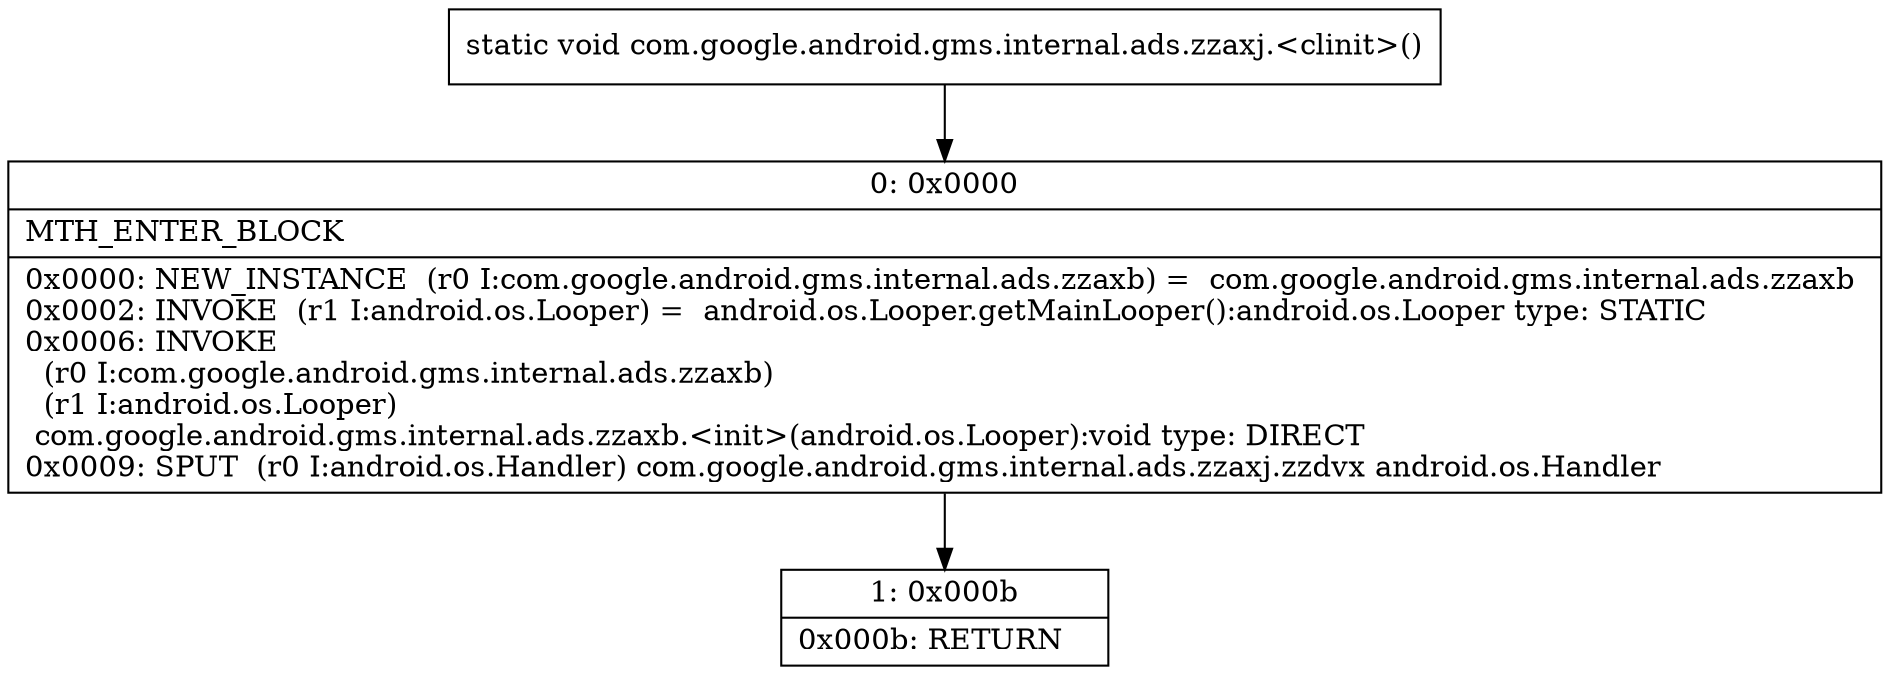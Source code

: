 digraph "CFG forcom.google.android.gms.internal.ads.zzaxj.\<clinit\>()V" {
Node_0 [shape=record,label="{0\:\ 0x0000|MTH_ENTER_BLOCK\l|0x0000: NEW_INSTANCE  (r0 I:com.google.android.gms.internal.ads.zzaxb) =  com.google.android.gms.internal.ads.zzaxb \l0x0002: INVOKE  (r1 I:android.os.Looper) =  android.os.Looper.getMainLooper():android.os.Looper type: STATIC \l0x0006: INVOKE  \l  (r0 I:com.google.android.gms.internal.ads.zzaxb)\l  (r1 I:android.os.Looper)\l com.google.android.gms.internal.ads.zzaxb.\<init\>(android.os.Looper):void type: DIRECT \l0x0009: SPUT  (r0 I:android.os.Handler) com.google.android.gms.internal.ads.zzaxj.zzdvx android.os.Handler \l}"];
Node_1 [shape=record,label="{1\:\ 0x000b|0x000b: RETURN   \l}"];
MethodNode[shape=record,label="{static void com.google.android.gms.internal.ads.zzaxj.\<clinit\>() }"];
MethodNode -> Node_0;
Node_0 -> Node_1;
}

